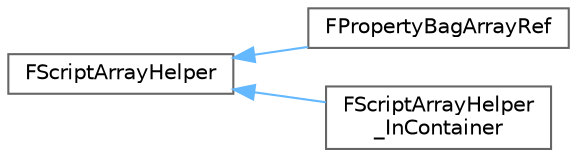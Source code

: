 digraph "Graphical Class Hierarchy"
{
 // INTERACTIVE_SVG=YES
 // LATEX_PDF_SIZE
  bgcolor="transparent";
  edge [fontname=Helvetica,fontsize=10,labelfontname=Helvetica,labelfontsize=10];
  node [fontname=Helvetica,fontsize=10,shape=box,height=0.2,width=0.4];
  rankdir="LR";
  Node0 [id="Node000000",label="FScriptArrayHelper",height=0.2,width=0.4,color="grey40", fillcolor="white", style="filled",URL="$dc/d07/classFScriptArrayHelper.html",tooltip="FScriptArrayHelper: Pseudo dynamic array."];
  Node0 -> Node1 [id="edge4785_Node000000_Node000001",dir="back",color="steelblue1",style="solid",tooltip=" "];
  Node1 [id="Node000001",label="FPropertyBagArrayRef",height=0.2,width=0.4,color="grey40", fillcolor="white", style="filled",URL="$d5/dd6/classFPropertyBagArrayRef.html",tooltip="A reference to an array in FInstancedPropertyBag Allows to modify the array via the FScriptArrayHelpe..."];
  Node0 -> Node2 [id="edge4786_Node000000_Node000002",dir="back",color="steelblue1",style="solid",tooltip=" "];
  Node2 [id="Node000002",label="FScriptArrayHelper\l_InContainer",height=0.2,width=0.4,color="grey40", fillcolor="white", style="filled",URL="$d1/dd9/classFScriptArrayHelper__InContainer.html",tooltip=" "];
}
